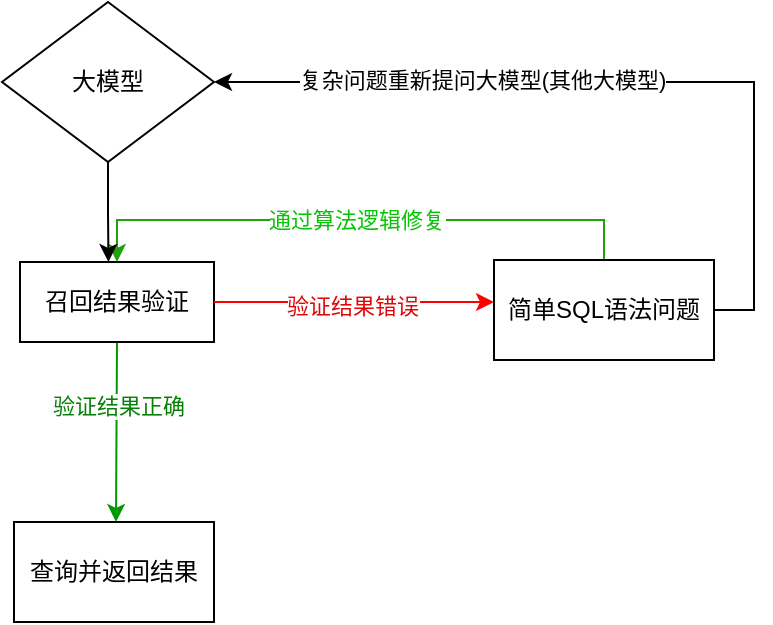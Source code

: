 <mxfile version="24.7.12">
  <diagram name="第 1 页" id="CQfq_BovxXiFQtAZaCbx">
    <mxGraphModel dx="724" dy="390" grid="1" gridSize="10" guides="1" tooltips="1" connect="1" arrows="1" fold="1" page="1" pageScale="1" pageWidth="827" pageHeight="1169" math="0" shadow="0">
      <root>
        <mxCell id="0" />
        <mxCell id="1" parent="0" />
        <mxCell id="ytrkI1-n0MJOcPDR4_dU-1" value="大模型" style="rhombus;whiteSpace=wrap;html=1;" vertex="1" parent="1">
          <mxGeometry x="334" y="80" width="106" height="80" as="geometry" />
        </mxCell>
        <mxCell id="ytrkI1-n0MJOcPDR4_dU-8" style="edgeStyle=orthogonalEdgeStyle;rounded=0;orthogonalLoop=1;jettySize=auto;html=1;exitX=0.5;exitY=1;exitDx=0;exitDy=0;fillColor=#009900;strokeColor=#009900;" edge="1" parent="1" source="ytrkI1-n0MJOcPDR4_dU-6">
          <mxGeometry relative="1" as="geometry">
            <mxPoint x="391" y="340" as="targetPoint" />
            <mxPoint x="390.5" y="260" as="sourcePoint" />
          </mxGeometry>
        </mxCell>
        <mxCell id="ytrkI1-n0MJOcPDR4_dU-9" value="&lt;font color=&quot;#048106&quot;&gt;验证结果正确&lt;/font&gt;" style="edgeLabel;html=1;align=center;verticalAlign=middle;resizable=0;points=[];fillColor=#009900;" vertex="1" connectable="0" parent="ytrkI1-n0MJOcPDR4_dU-8">
          <mxGeometry x="-0.297" relative="1" as="geometry">
            <mxPoint as="offset" />
          </mxGeometry>
        </mxCell>
        <mxCell id="ytrkI1-n0MJOcPDR4_dU-6" value="召回结果验证" style="rounded=0;whiteSpace=wrap;html=1;" vertex="1" parent="1">
          <mxGeometry x="343" y="210" width="97" height="40" as="geometry" />
        </mxCell>
        <mxCell id="ytrkI1-n0MJOcPDR4_dU-14" style="edgeStyle=orthogonalEdgeStyle;rounded=0;orthogonalLoop=1;jettySize=auto;html=1;exitX=0.5;exitY=0;exitDx=0;exitDy=0;entryX=0.5;entryY=0;entryDx=0;entryDy=0;strokeColor=#1fa305;" edge="1" parent="1" source="ytrkI1-n0MJOcPDR4_dU-13" target="ytrkI1-n0MJOcPDR4_dU-6">
          <mxGeometry relative="1" as="geometry" />
        </mxCell>
        <mxCell id="ytrkI1-n0MJOcPDR4_dU-15" value="&lt;font color=&quot;#08c205&quot;&gt;通过算法逻辑修复&lt;/font&gt;" style="edgeLabel;html=1;align=center;verticalAlign=middle;resizable=0;points=[];" vertex="1" connectable="0" parent="ytrkI1-n0MJOcPDR4_dU-14">
          <mxGeometry x="0.017" relative="1" as="geometry">
            <mxPoint as="offset" />
          </mxGeometry>
        </mxCell>
        <mxCell id="ytrkI1-n0MJOcPDR4_dU-19" style="edgeStyle=orthogonalEdgeStyle;rounded=0;orthogonalLoop=1;jettySize=auto;html=1;exitX=1;exitY=0.5;exitDx=0;exitDy=0;entryX=1;entryY=0.5;entryDx=0;entryDy=0;" edge="1" parent="1" source="ytrkI1-n0MJOcPDR4_dU-13" target="ytrkI1-n0MJOcPDR4_dU-1">
          <mxGeometry relative="1" as="geometry" />
        </mxCell>
        <mxCell id="ytrkI1-n0MJOcPDR4_dU-20" value="复杂问题重新提问大模型(其他大模型)" style="edgeLabel;html=1;align=center;verticalAlign=middle;resizable=0;points=[];" vertex="1" connectable="0" parent="ytrkI1-n0MJOcPDR4_dU-19">
          <mxGeometry x="0.339" y="-1" relative="1" as="geometry">
            <mxPoint as="offset" />
          </mxGeometry>
        </mxCell>
        <mxCell id="ytrkI1-n0MJOcPDR4_dU-13" value="简单SQL语法问题" style="rounded=0;whiteSpace=wrap;html=1;" vertex="1" parent="1">
          <mxGeometry x="580" y="209" width="110" height="50" as="geometry" />
        </mxCell>
        <mxCell id="ytrkI1-n0MJOcPDR4_dU-22" value="查询并返回结果" style="rounded=0;whiteSpace=wrap;html=1;" vertex="1" parent="1">
          <mxGeometry x="340" y="340" width="100" height="50" as="geometry" />
        </mxCell>
        <mxCell id="ytrkI1-n0MJOcPDR4_dU-24" style="edgeStyle=orthogonalEdgeStyle;rounded=0;orthogonalLoop=1;jettySize=auto;html=1;exitX=0.5;exitY=1;exitDx=0;exitDy=0;entryX=0.456;entryY=0;entryDx=0;entryDy=0;entryPerimeter=0;" edge="1" parent="1" source="ytrkI1-n0MJOcPDR4_dU-1" target="ytrkI1-n0MJOcPDR4_dU-6">
          <mxGeometry relative="1" as="geometry" />
        </mxCell>
        <mxCell id="ytrkI1-n0MJOcPDR4_dU-28" style="edgeStyle=orthogonalEdgeStyle;rounded=0;orthogonalLoop=1;jettySize=auto;html=1;exitX=1;exitY=0.5;exitDx=0;exitDy=0;strokeColor=#FF0000;" edge="1" parent="1" source="ytrkI1-n0MJOcPDR4_dU-6">
          <mxGeometry relative="1" as="geometry">
            <mxPoint x="580" y="230" as="targetPoint" />
          </mxGeometry>
        </mxCell>
        <mxCell id="ytrkI1-n0MJOcPDR4_dU-30" value="&lt;font color=&quot;#df0707&quot;&gt;验证结果错误&lt;/font&gt;" style="edgeLabel;html=1;align=center;verticalAlign=middle;resizable=0;points=[];" vertex="1" connectable="0" parent="ytrkI1-n0MJOcPDR4_dU-28">
          <mxGeometry x="-0.026" y="-2" relative="1" as="geometry">
            <mxPoint as="offset" />
          </mxGeometry>
        </mxCell>
      </root>
    </mxGraphModel>
  </diagram>
</mxfile>

